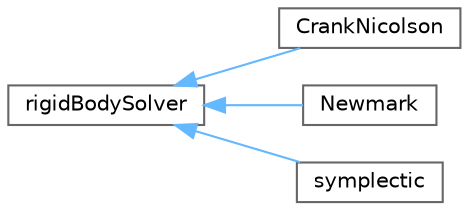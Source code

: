 digraph "Graphical Class Hierarchy"
{
 // LATEX_PDF_SIZE
  bgcolor="transparent";
  edge [fontname=Helvetica,fontsize=10,labelfontname=Helvetica,labelfontsize=10];
  node [fontname=Helvetica,fontsize=10,shape=box,height=0.2,width=0.4];
  rankdir="LR";
  Node0 [id="Node000000",label="rigidBodySolver",height=0.2,width=0.4,color="grey40", fillcolor="white", style="filled",URL="$classFoam_1_1RBD_1_1rigidBodySolver.html",tooltip=" "];
  Node0 -> Node1 [id="edge5280_Node000000_Node000001",dir="back",color="steelblue1",style="solid",tooltip=" "];
  Node1 [id="Node000001",label="CrankNicolson",height=0.2,width=0.4,color="grey40", fillcolor="white", style="filled",URL="$classFoam_1_1RBD_1_1rigidBodySolvers_1_1CrankNicolson.html",tooltip="Crank-Nicolson 2nd-order time-integrator for 6DoF solid-body motion."];
  Node0 -> Node2 [id="edge5281_Node000000_Node000002",dir="back",color="steelblue1",style="solid",tooltip=" "];
  Node2 [id="Node000002",label="Newmark",height=0.2,width=0.4,color="grey40", fillcolor="white", style="filled",URL="$classFoam_1_1RBD_1_1rigidBodySolvers_1_1Newmark.html",tooltip="Newmark 2nd-order time-integrator for 6DoF solid-body motion."];
  Node0 -> Node3 [id="edge5282_Node000000_Node000003",dir="back",color="steelblue1",style="solid",tooltip=" "];
  Node3 [id="Node000003",label="symplectic",height=0.2,width=0.4,color="grey40", fillcolor="white", style="filled",URL="$classFoam_1_1RBD_1_1rigidBodySolvers_1_1symplectic.html",tooltip="Symplectic 2nd-order explicit time-integrator for rigid-body motion."];
}
